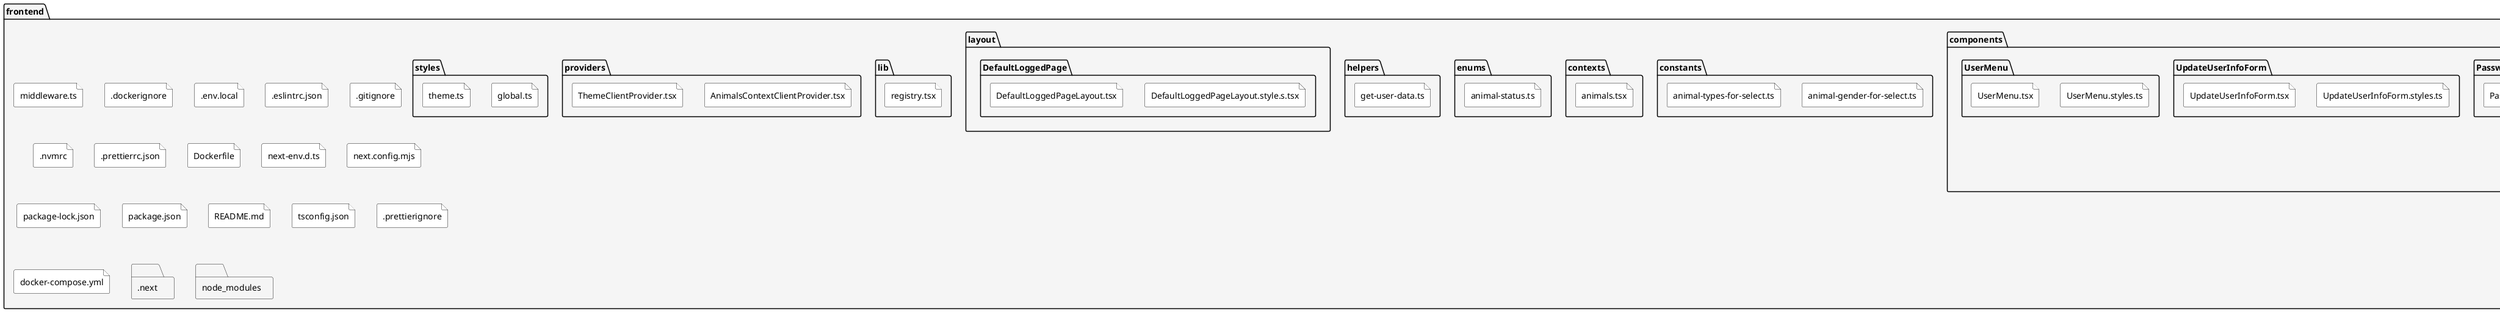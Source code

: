 'PARTE 2: Diagrama de Arquitetura do Frontend'
@startuml
skinparam monochrome true
skinparam folderBackgroundColor #F5F5F5
skinparam fileBackgroundColor #FFFFFF
skinparam shadowing false

folder "frontend" {
    folder "assets" {
        file "logo-big.png"
        file "logo.png"
    }
    
    folder "components" {
        folder "AnimalCard" {
            file "AnimalCard.styles.ts"
            file "AnimalCard.tsx"
            file "index.ts"
        }
        
        folder "AnimalRegisterForm" {
            file "AnimalRegisterForm.styles.ts"
            file "AnimalRegisterForm.tsx"
            file "index.ts"
        }
        
        folder "Button" {
            file "Button.styles.ts"
            file "Button.tsx"
            file "index.ts"
        }
        
        folder "Chat" {
            file "Chat.styles.ts"
            file "Chat.tsx"
            file "index.ts"
        }
        
        folder "DefaultDialog" {
            file "DefaultDialog.styles.ts"
            file "DefaultDialog.tsx"
            file "index.ts"
        }
        
        folder "DefaultSelect" {
            file "DefaultSelect.styles.ts"
            file "DefaultSelect.tsx"
            file "index.ts"
        }
        
        folder "EmptyAnimals" {
            file "EmptyAnimals.styles.ts"
            file "EmptyAnimals.tsx"
            file "index.ts"
        }
        
        folder "PasswordInput" {
            file "PasswordInput.styles.ts"
            file "PasswordInput.tsx"
            file "index.ts"
        }
        
        folder "UpdateUserInfoForm" {
            file "UpdateUserInfoForm.styles.ts"
            file "UpdateUserInfoForm.tsx"
            file "index.ts"
        }
        
        folder "UserMenu" {
            file "UserMenu.styles.ts"
            file "UserMenu.tsx"
            file "index.ts"
        }
    }
    
    folder "constants" {
        file "animal-gender-for-select.ts"
        file "animal-types-for-select.ts"
    }
    
    folder "contexts" {
        file "animals.tsx"
    }
    
    folder "enums" {
        file "animal-status.ts"
    }
    
    folder "helpers" {
        file "get-user-data.ts"
    }
    
    folder "layout" {
        folder "DefaultLoggedPage" {
            file "DefaultLoggedPageLayout.style.s.tsx"
            file "DefaultLoggedPageLayout.tsx"
            file "index.ts"
        }
    }
    
    folder "lib" {
        file "registry.tsx"
    }
    
    folder "providers" {
        file "AnimalsContextClientProvider.tsx"
        file "index.ts"
        file "ThemeClientProvider.tsx"
    }
    
    folder "styles" {
        file "global.ts"
        file "theme.ts"
    }
    
    file "middleware.ts"
    file ".dockerignore"
    file ".env.local"
    file ".eslintrc.json"
    file ".gitignore"
    file ".nvmrc"
    file ".prettierrc.json"
    file "Dockerfile"
    file "next-env.d.ts"
    file "next.config.mjs"
    file "package-lock.json"
    file "package.json"
    file "README.md"
    file "tsconfig.json"
    file ".prettierignore"
    file "docker-compose.yml"
    
    folder ".next"
    folder "node_modules"
}
@enduml

